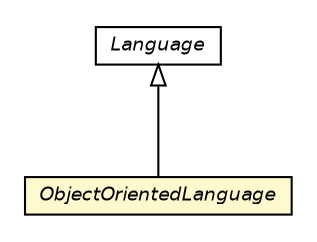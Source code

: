 #!/usr/local/bin/dot
#
# Class diagram 
# Generated by UMLGraph version 5.2 (http://www.umlgraph.org/)
#

digraph G {
	edge [fontname="Helvetica",fontsize=10,labelfontname="Helvetica",labelfontsize=10];
	node [fontname="Helvetica",fontsize=10,shape=plaintext];
	nodesep=0.25;
	ranksep=0.5;
	// chameleon.core.language.ObjectOrientedLanguage
	c9386 [label=<<table title="chameleon.core.language.ObjectOrientedLanguage" border="0" cellborder="1" cellspacing="0" cellpadding="2" port="p" bgcolor="lemonChiffon" href="./ObjectOrientedLanguage.html">
		<tr><td><table border="0" cellspacing="0" cellpadding="1">
<tr><td align="center" balign="center"><font face="Helvetica-Oblique"> ObjectOrientedLanguage </font></td></tr>
		</table></td></tr>
		</table>>, fontname="Helvetica", fontcolor="black", fontsize=9.0];
	// chameleon.core.language.Language
	c9388 [label=<<table title="chameleon.core.language.Language" border="0" cellborder="1" cellspacing="0" cellpadding="2" port="p" href="./Language.html">
		<tr><td><table border="0" cellspacing="0" cellpadding="1">
<tr><td align="center" balign="center"><font face="Helvetica-Oblique"> Language </font></td></tr>
		</table></td></tr>
		</table>>, fontname="Helvetica", fontcolor="black", fontsize=9.0];
	//chameleon.core.language.ObjectOrientedLanguage extends chameleon.core.language.Language
	c9388:p -> c9386:p [dir=back,arrowtail=empty];
}

